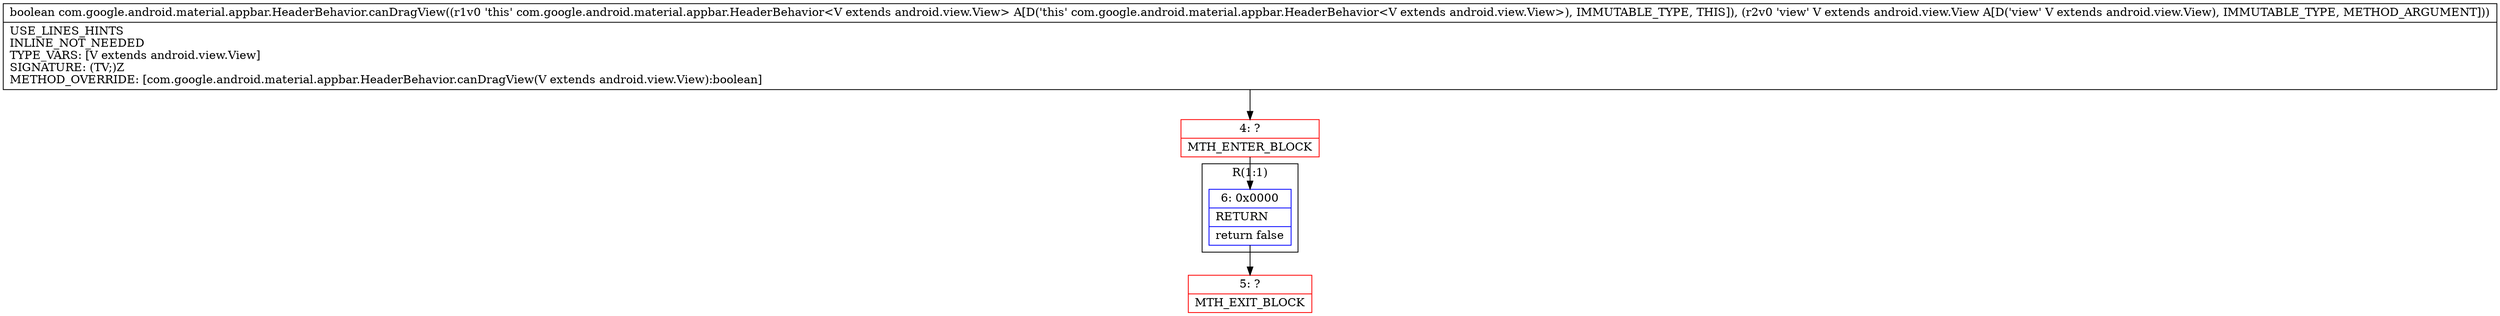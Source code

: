 digraph "CFG forcom.google.android.material.appbar.HeaderBehavior.canDragView(Landroid\/view\/View;)Z" {
subgraph cluster_Region_1320794733 {
label = "R(1:1)";
node [shape=record,color=blue];
Node_6 [shape=record,label="{6\:\ 0x0000|RETURN\l|return false\l}"];
}
Node_4 [shape=record,color=red,label="{4\:\ ?|MTH_ENTER_BLOCK\l}"];
Node_5 [shape=record,color=red,label="{5\:\ ?|MTH_EXIT_BLOCK\l}"];
MethodNode[shape=record,label="{boolean com.google.android.material.appbar.HeaderBehavior.canDragView((r1v0 'this' com.google.android.material.appbar.HeaderBehavior\<V extends android.view.View\> A[D('this' com.google.android.material.appbar.HeaderBehavior\<V extends android.view.View\>), IMMUTABLE_TYPE, THIS]), (r2v0 'view' V extends android.view.View A[D('view' V extends android.view.View), IMMUTABLE_TYPE, METHOD_ARGUMENT]))  | USE_LINES_HINTS\lINLINE_NOT_NEEDED\lTYPE_VARS: [V extends android.view.View]\lSIGNATURE: (TV;)Z\lMETHOD_OVERRIDE: [com.google.android.material.appbar.HeaderBehavior.canDragView(V extends android.view.View):boolean]\l}"];
MethodNode -> Node_4;Node_6 -> Node_5;
Node_4 -> Node_6;
}

